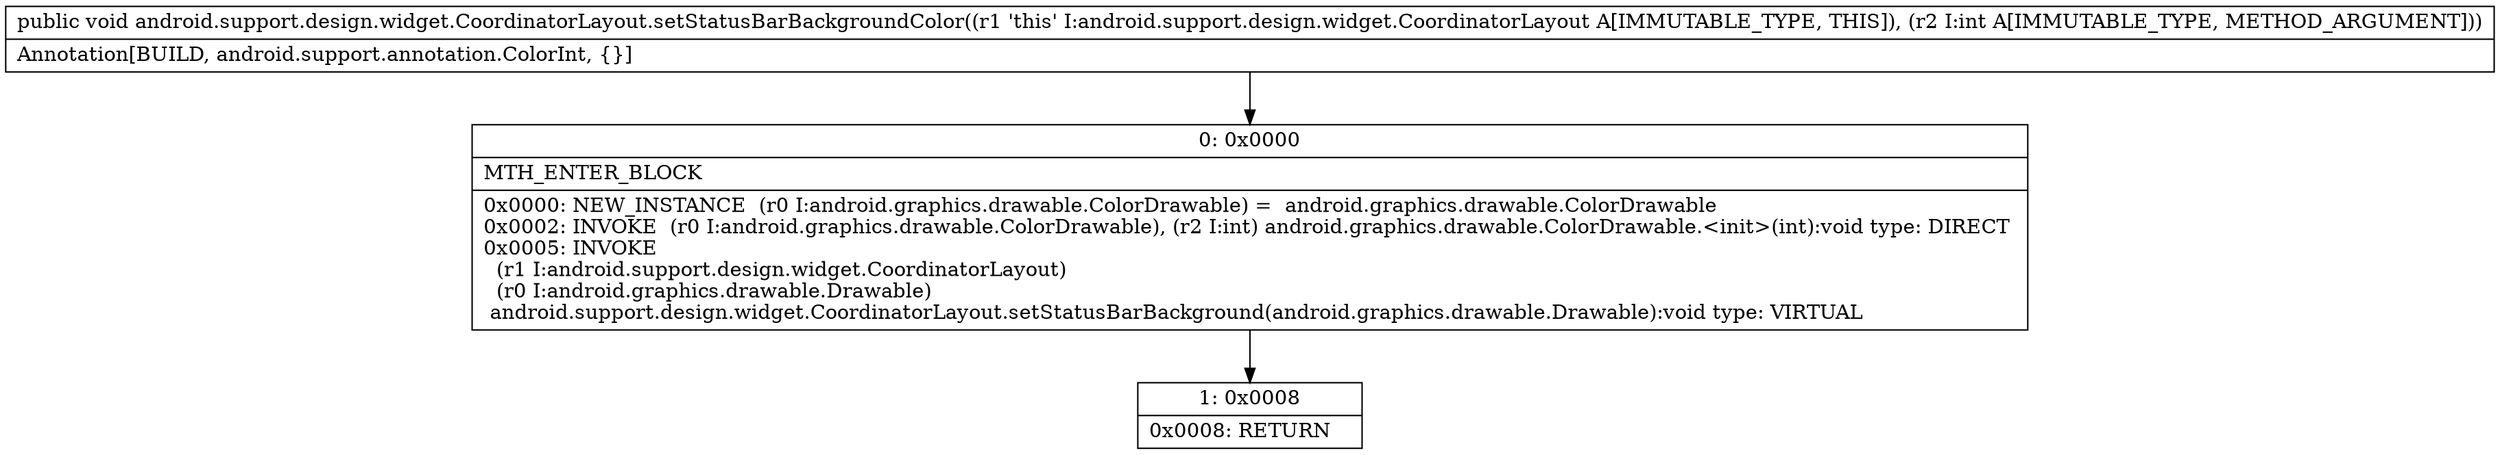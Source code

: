 digraph "CFG forandroid.support.design.widget.CoordinatorLayout.setStatusBarBackgroundColor(I)V" {
Node_0 [shape=record,label="{0\:\ 0x0000|MTH_ENTER_BLOCK\l|0x0000: NEW_INSTANCE  (r0 I:android.graphics.drawable.ColorDrawable) =  android.graphics.drawable.ColorDrawable \l0x0002: INVOKE  (r0 I:android.graphics.drawable.ColorDrawable), (r2 I:int) android.graphics.drawable.ColorDrawable.\<init\>(int):void type: DIRECT \l0x0005: INVOKE  \l  (r1 I:android.support.design.widget.CoordinatorLayout)\l  (r0 I:android.graphics.drawable.Drawable)\l android.support.design.widget.CoordinatorLayout.setStatusBarBackground(android.graphics.drawable.Drawable):void type: VIRTUAL \l}"];
Node_1 [shape=record,label="{1\:\ 0x0008|0x0008: RETURN   \l}"];
MethodNode[shape=record,label="{public void android.support.design.widget.CoordinatorLayout.setStatusBarBackgroundColor((r1 'this' I:android.support.design.widget.CoordinatorLayout A[IMMUTABLE_TYPE, THIS]), (r2 I:int A[IMMUTABLE_TYPE, METHOD_ARGUMENT]))  | Annotation[BUILD, android.support.annotation.ColorInt, \{\}]\l}"];
MethodNode -> Node_0;
Node_0 -> Node_1;
}

